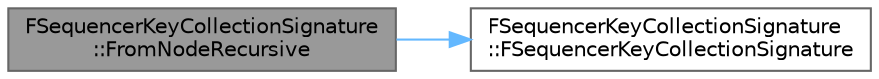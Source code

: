 digraph "FSequencerKeyCollectionSignature::FromNodeRecursive"
{
 // INTERACTIVE_SVG=YES
 // LATEX_PDF_SIZE
  bgcolor="transparent";
  edge [fontname=Helvetica,fontsize=10,labelfontname=Helvetica,labelfontsize=10];
  node [fontname=Helvetica,fontsize=10,shape=box,height=0.2,width=0.4];
  rankdir="LR";
  Node1 [id="Node000001",label="FSequencerKeyCollectionSignature\l::FromNodeRecursive",height=0.2,width=0.4,color="gray40", fillcolor="grey60", style="filled", fontcolor="black",tooltip="Initialize this key collection from the specified node and section index."];
  Node1 -> Node2 [id="edge1_Node000001_Node000002",color="steelblue1",style="solid",tooltip=" "];
  Node2 [id="Node000002",label="FSequencerKeyCollectionSignature\l::FSequencerKeyCollectionSignature",height=0.2,width=0.4,color="grey40", fillcolor="white", style="filled",URL="$d5/ddd/structFSequencerKeyCollectionSignature.html#ac3554a8bc8898312a89246fed592353d",tooltip=" "];
}
